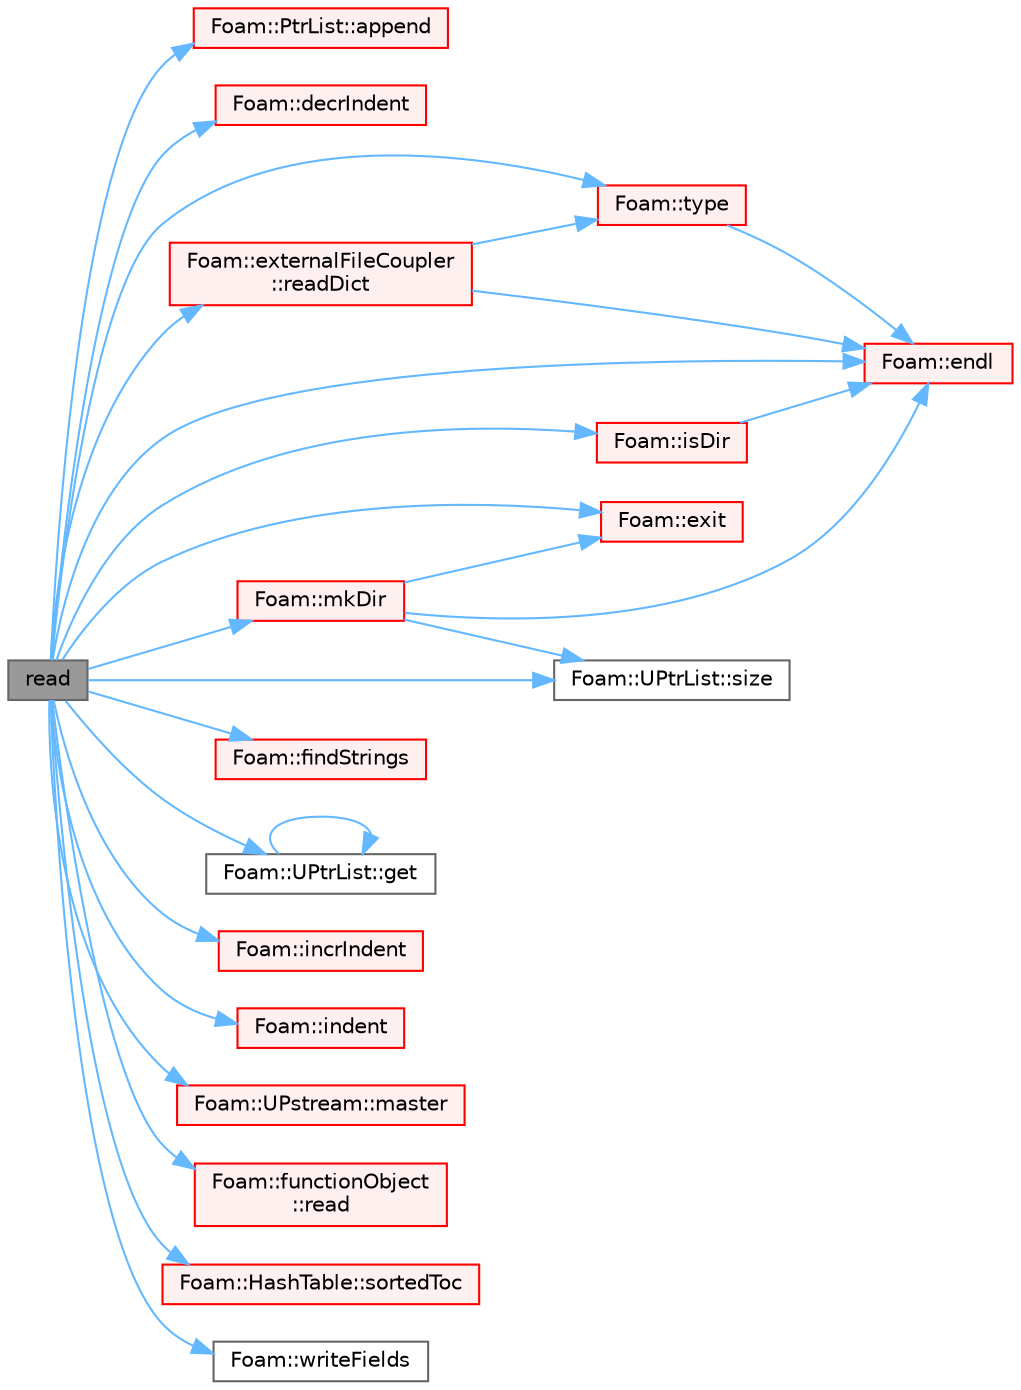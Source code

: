 digraph "read"
{
 // LATEX_PDF_SIZE
  bgcolor="transparent";
  edge [fontname=Helvetica,fontsize=10,labelfontname=Helvetica,labelfontsize=10];
  node [fontname=Helvetica,fontsize=10,shape=box,height=0.2,width=0.4];
  rankdir="LR";
  Node1 [id="Node000001",label="read",height=0.2,width=0.4,color="gray40", fillcolor="grey60", style="filled", fontcolor="black",tooltip=" "];
  Node1 -> Node2 [id="edge1_Node000001_Node000002",color="steelblue1",style="solid",tooltip=" "];
  Node2 [id="Node000002",label="Foam::PtrList::append",height=0.2,width=0.4,color="red", fillcolor="#FFF0F0", style="filled",URL="$classFoam_1_1PtrList.html#a9846c2ecbc3f323d5dc356dedb2c6cbd",tooltip=" "];
  Node1 -> Node6 [id="edge2_Node000001_Node000006",color="steelblue1",style="solid",tooltip=" "];
  Node6 [id="Node000006",label="Foam::decrIndent",height=0.2,width=0.4,color="red", fillcolor="#FFF0F0", style="filled",URL="$namespaceFoam.html#ae2aa5f8e535bdbce0467a919990247f4",tooltip=" "];
  Node1 -> Node9 [id="edge3_Node000001_Node000009",color="steelblue1",style="solid",tooltip=" "];
  Node9 [id="Node000009",label="Foam::endl",height=0.2,width=0.4,color="red", fillcolor="#FFF0F0", style="filled",URL="$namespaceFoam.html#a7d5eca45a323264dc5fe811500ebda47",tooltip=" "];
  Node1 -> Node12 [id="edge4_Node000001_Node000012",color="steelblue1",style="solid",tooltip=" "];
  Node12 [id="Node000012",label="Foam::exit",height=0.2,width=0.4,color="red", fillcolor="#FFF0F0", style="filled",URL="$namespaceFoam.html#ae0529b088aefc9f83b89dce5c31fda64",tooltip=" "];
  Node1 -> Node14 [id="edge5_Node000001_Node000014",color="steelblue1",style="solid",tooltip=" "];
  Node14 [id="Node000014",label="Foam::findStrings",height=0.2,width=0.4,color="red", fillcolor="#FFF0F0", style="filled",URL="$namespaceFoam.html#ae24f8155497fba5b118de1d48d5fd9d0",tooltip=" "];
  Node1 -> Node21 [id="edge6_Node000001_Node000021",color="steelblue1",style="solid",tooltip=" "];
  Node21 [id="Node000021",label="Foam::UPtrList::get",height=0.2,width=0.4,color="grey40", fillcolor="white", style="filled",URL="$classFoam_1_1UPtrList.html#a8ea8e819eb4da035ba40fb95de8e94d3",tooltip=" "];
  Node21 -> Node21 [id="edge7_Node000021_Node000021",color="steelblue1",style="solid",tooltip=" "];
  Node1 -> Node22 [id="edge8_Node000001_Node000022",color="steelblue1",style="solid",tooltip=" "];
  Node22 [id="Node000022",label="Foam::incrIndent",height=0.2,width=0.4,color="red", fillcolor="#FFF0F0", style="filled",URL="$namespaceFoam.html#a7731a7ce298b2318e8ca1efa82593c06",tooltip=" "];
  Node1 -> Node24 [id="edge9_Node000001_Node000024",color="steelblue1",style="solid",tooltip=" "];
  Node24 [id="Node000024",label="Foam::indent",height=0.2,width=0.4,color="red", fillcolor="#FFF0F0", style="filled",URL="$namespaceFoam.html#a7e15d05978b545ad4cbf3149a70b0dbf",tooltip=" "];
  Node1 -> Node26 [id="edge10_Node000001_Node000026",color="steelblue1",style="solid",tooltip=" "];
  Node26 [id="Node000026",label="Foam::isDir",height=0.2,width=0.4,color="red", fillcolor="#FFF0F0", style="filled",URL="$namespaceFoam.html#aeb53e94fd0882811464b5e04683bfb5b",tooltip=" "];
  Node26 -> Node9 [id="edge11_Node000026_Node000009",color="steelblue1",style="solid",tooltip=" "];
  Node1 -> Node29 [id="edge12_Node000001_Node000029",color="steelblue1",style="solid",tooltip=" "];
  Node29 [id="Node000029",label="Foam::UPstream::master",height=0.2,width=0.4,color="red", fillcolor="#FFF0F0", style="filled",URL="$classFoam_1_1UPstream.html#a60159c36fcc2e247e0cb24b89914f1e4",tooltip=" "];
  Node1 -> Node31 [id="edge13_Node000001_Node000031",color="steelblue1",style="solid",tooltip=" "];
  Node31 [id="Node000031",label="Foam::mkDir",height=0.2,width=0.4,color="red", fillcolor="#FFF0F0", style="filled",URL="$namespaceFoam.html#a29d00c4f6f15a72ca273332f74137075",tooltip=" "];
  Node31 -> Node9 [id="edge14_Node000031_Node000009",color="steelblue1",style="solid",tooltip=" "];
  Node31 -> Node12 [id="edge15_Node000031_Node000012",color="steelblue1",style="solid",tooltip=" "];
  Node31 -> Node17 [id="edge16_Node000031_Node000017",color="steelblue1",style="solid",tooltip=" "];
  Node17 [id="Node000017",label="Foam::UPtrList::size",height=0.2,width=0.4,color="grey40", fillcolor="white", style="filled",URL="$classFoam_1_1UPtrList.html#a95603446b248fe1ecf5dc59bcc2eaff0",tooltip=" "];
  Node1 -> Node34 [id="edge17_Node000001_Node000034",color="steelblue1",style="solid",tooltip=" "];
  Node34 [id="Node000034",label="Foam::functionObject\l::read",height=0.2,width=0.4,color="red", fillcolor="#FFF0F0", style="filled",URL="$classFoam_1_1functionObject.html#a6ce0c64db98eb6144d363dbfc86104eb",tooltip=" "];
  Node1 -> Node37 [id="edge18_Node000001_Node000037",color="steelblue1",style="solid",tooltip=" "];
  Node37 [id="Node000037",label="Foam::externalFileCoupler\l::readDict",height=0.2,width=0.4,color="red", fillcolor="#FFF0F0", style="filled",URL="$classFoam_1_1externalFileCoupler.html#a7cdff22ed18f729b1b397a729148aac3",tooltip=" "];
  Node37 -> Node9 [id="edge19_Node000037_Node000009",color="steelblue1",style="solid",tooltip=" "];
  Node37 -> Node40 [id="edge20_Node000037_Node000040",color="steelblue1",style="solid",tooltip=" "];
  Node40 [id="Node000040",label="Foam::type",height=0.2,width=0.4,color="red", fillcolor="#FFF0F0", style="filled",URL="$namespaceFoam.html#a69e2e8a647a7073be8ce6437c0aff762",tooltip=" "];
  Node40 -> Node9 [id="edge21_Node000040_Node000009",color="steelblue1",style="solid",tooltip=" "];
  Node1 -> Node17 [id="edge22_Node000001_Node000017",color="steelblue1",style="solid",tooltip=" "];
  Node1 -> Node41 [id="edge23_Node000001_Node000041",color="steelblue1",style="solid",tooltip=" "];
  Node41 [id="Node000041",label="Foam::HashTable::sortedToc",height=0.2,width=0.4,color="red", fillcolor="#FFF0F0", style="filled",URL="$classFoam_1_1HashTable.html#a00e373a2c0d6161c4bcdc4453c1bb35e",tooltip=" "];
  Node1 -> Node40 [id="edge24_Node000001_Node000040",color="steelblue1",style="solid",tooltip=" "];
  Node1 -> Node43 [id="edge25_Node000001_Node000043",color="steelblue1",style="solid",tooltip=" "];
  Node43 [id="Node000043",label="Foam::writeFields",height=0.2,width=0.4,color="grey40", fillcolor="white", style="filled",URL="$namespaceFoam.html#aafcc44dd675c29d5d03b697e45540783",tooltip=" "];
}
